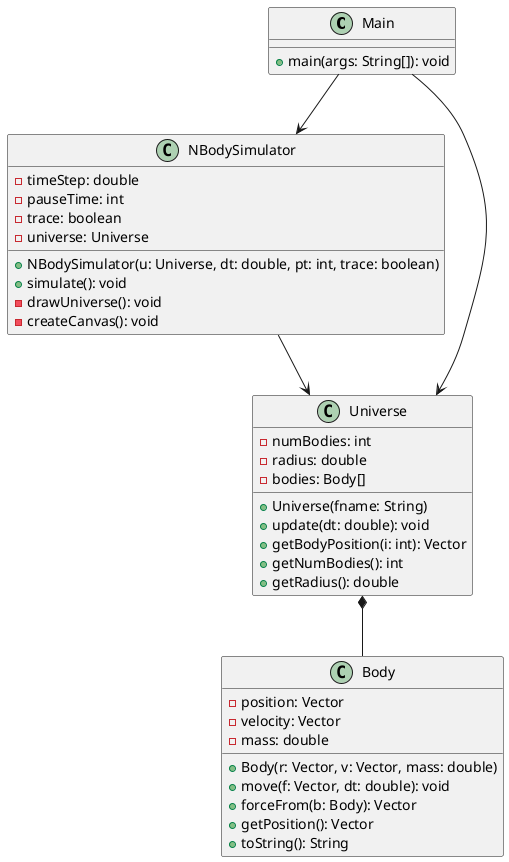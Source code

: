 @startuml
class Main {
  + main(args: String[]): void
}

class NBodySimulator {
  - timeStep: double
  - pauseTime: int
  - trace: boolean
  - universe: Universe
  + NBodySimulator(u: Universe, dt: double, pt: int, trace: boolean)
  + simulate(): void
  - drawUniverse(): void
  - createCanvas(): void
}

class Universe {
  - numBodies: int
  - radius: double
  - bodies: Body[]
  + Universe(fname: String)
  + update(dt: double): void
  + getBodyPosition(i: int): Vector
  + getNumBodies(): int
  + getRadius(): double
}

class Body {
  - position: Vector
  - velocity: Vector
  - mass: double
  + Body(r: Vector, v: Vector, mass: double)
  + move(f: Vector, dt: double): void
  + forceFrom(b: Body): Vector
  + getPosition(): Vector
  + toString(): String
}

Main --> Universe
Main --> NBodySimulator
NBodySimulator --> Universe
Universe *-- Body
@enduml
